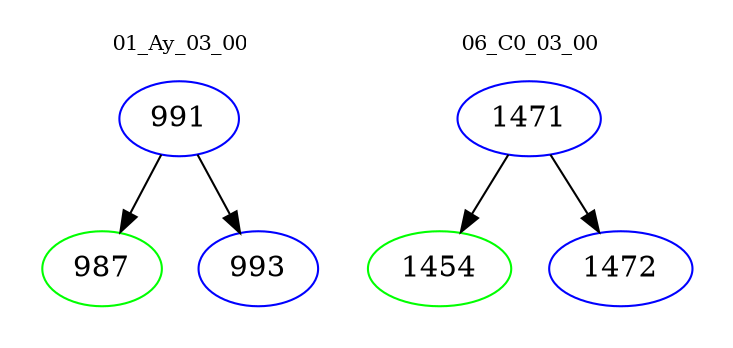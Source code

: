digraph{
subgraph cluster_0 {
color = white
label = "01_Ay_03_00";
fontsize=10;
T0_991 [label="991", color="blue"]
T0_991 -> T0_987 [color="black"]
T0_987 [label="987", color="green"]
T0_991 -> T0_993 [color="black"]
T0_993 [label="993", color="blue"]
}
subgraph cluster_1 {
color = white
label = "06_C0_03_00";
fontsize=10;
T1_1471 [label="1471", color="blue"]
T1_1471 -> T1_1454 [color="black"]
T1_1454 [label="1454", color="green"]
T1_1471 -> T1_1472 [color="black"]
T1_1472 [label="1472", color="blue"]
}
}
